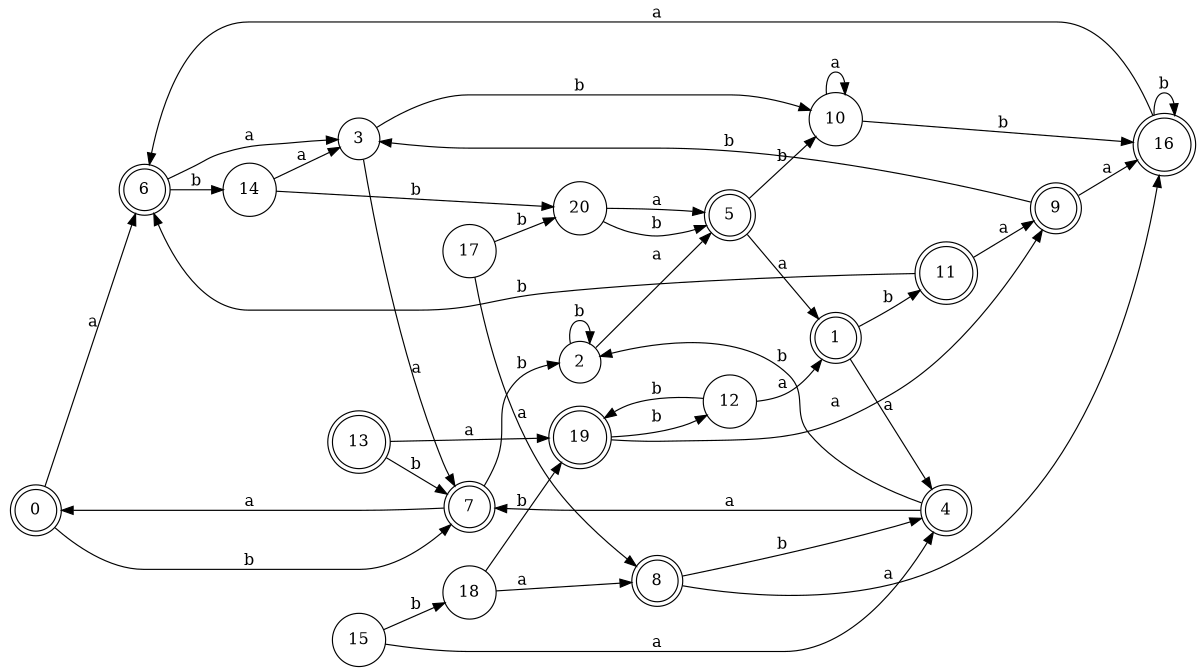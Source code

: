 digraph n17_1 {
__start0 [label="" shape="none"];

rankdir=LR;
size="8,5";

s0 [style="rounded,filled", color="black", fillcolor="white" shape="doublecircle", label="0"];
s1 [style="rounded,filled", color="black", fillcolor="white" shape="doublecircle", label="1"];
s2 [style="filled", color="black", fillcolor="white" shape="circle", label="2"];
s3 [style="filled", color="black", fillcolor="white" shape="circle", label="3"];
s4 [style="rounded,filled", color="black", fillcolor="white" shape="doublecircle", label="4"];
s5 [style="rounded,filled", color="black", fillcolor="white" shape="doublecircle", label="5"];
s6 [style="rounded,filled", color="black", fillcolor="white" shape="doublecircle", label="6"];
s7 [style="rounded,filled", color="black", fillcolor="white" shape="doublecircle", label="7"];
s8 [style="rounded,filled", color="black", fillcolor="white" shape="doublecircle", label="8"];
s9 [style="rounded,filled", color="black", fillcolor="white" shape="doublecircle", label="9"];
s10 [style="filled", color="black", fillcolor="white" shape="circle", label="10"];
s11 [style="rounded,filled", color="black", fillcolor="white" shape="doublecircle", label="11"];
s12 [style="filled", color="black", fillcolor="white" shape="circle", label="12"];
s13 [style="rounded,filled", color="black", fillcolor="white" shape="doublecircle", label="13"];
s14 [style="filled", color="black", fillcolor="white" shape="circle", label="14"];
s15 [style="filled", color="black", fillcolor="white" shape="circle", label="15"];
s16 [style="rounded,filled", color="black", fillcolor="white" shape="doublecircle", label="16"];
s17 [style="filled", color="black", fillcolor="white" shape="circle", label="17"];
s18 [style="filled", color="black", fillcolor="white" shape="circle", label="18"];
s19 [style="rounded,filled", color="black", fillcolor="white" shape="doublecircle", label="19"];
s20 [style="filled", color="black", fillcolor="white" shape="circle", label="20"];
s0 -> s6 [label="a"];
s0 -> s7 [label="b"];
s1 -> s4 [label="a"];
s1 -> s11 [label="b"];
s2 -> s5 [label="a"];
s2 -> s2 [label="b"];
s3 -> s7 [label="a"];
s3 -> s10 [label="b"];
s4 -> s7 [label="a"];
s4 -> s2 [label="b"];
s5 -> s1 [label="a"];
s5 -> s10 [label="b"];
s6 -> s3 [label="a"];
s6 -> s14 [label="b"];
s7 -> s0 [label="a"];
s7 -> s2 [label="b"];
s8 -> s16 [label="a"];
s8 -> s4 [label="b"];
s9 -> s16 [label="a"];
s9 -> s3 [label="b"];
s10 -> s10 [label="a"];
s10 -> s16 [label="b"];
s11 -> s9 [label="a"];
s11 -> s6 [label="b"];
s12 -> s1 [label="a"];
s12 -> s19 [label="b"];
s13 -> s19 [label="a"];
s13 -> s7 [label="b"];
s14 -> s3 [label="a"];
s14 -> s20 [label="b"];
s15 -> s4 [label="a"];
s15 -> s18 [label="b"];
s16 -> s6 [label="a"];
s16 -> s16 [label="b"];
s17 -> s8 [label="a"];
s17 -> s20 [label="b"];
s18 -> s8 [label="a"];
s18 -> s19 [label="b"];
s19 -> s9 [label="a"];
s19 -> s12 [label="b"];
s20 -> s5 [label="a"];
s20 -> s5 [label="b"];

}